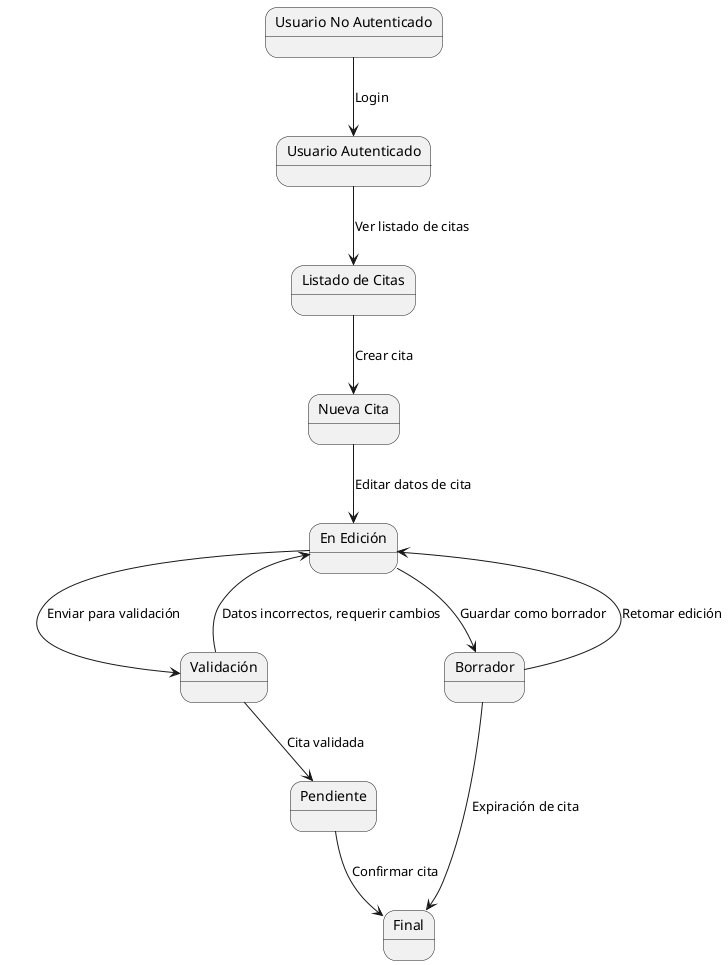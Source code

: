 @startuml
state "Usuario No Autenticado" as noAuth
state "Usuario Autenticado" as auth

state "Listado de Citas" as citas {
}
  state "Nueva Cita" as nueva{
}
  state "En Edición" as edicion{
}
  state "Validación" as validacion{
}
  state "Pendiente" as pendiente{
}
  state "Borrador" as borrador{
}
  state "Final" as final


noAuth --> auth : Login
auth --> citas : Ver listado de citas

citas --> nueva : Crear cita
nueva --> edicion : Editar datos de cita
edicion --> validacion : Enviar para validación
validacion --> pendiente : Cita validada
validacion --> edicion : Datos incorrectos, requerir cambios
pendiente --> final : Confirmar cita

edicion --> borrador : Guardar como borrador
borrador --> edicion : Retomar edición
borrador --> final : Expiración de cita
@enduml
